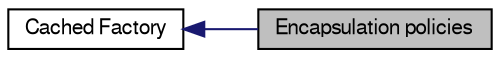 digraph structs
{
  bgcolor="transparent";
  edge [fontname="FreeSans",fontsize="10",labelfontname="FreeSans",labelfontsize="10"];
  node [fontname="FreeSans",fontsize="10",shape=record];
  rankdir=LR;
  Node1 [label="Cached Factory",height=0.2,width=0.4,color="black",URL="$a00200.html",tooltip="CachedFactory provides an extension of a Factory with caching support."];
  Node0 [label="Encapsulation policies",height=0.2,width=0.4,color="black", fillcolor="grey75", style="filled" fontcolor="black"];
  Node1->Node0 [shape=plaintext, color="midnightblue", dir="back", style="solid"];
}
